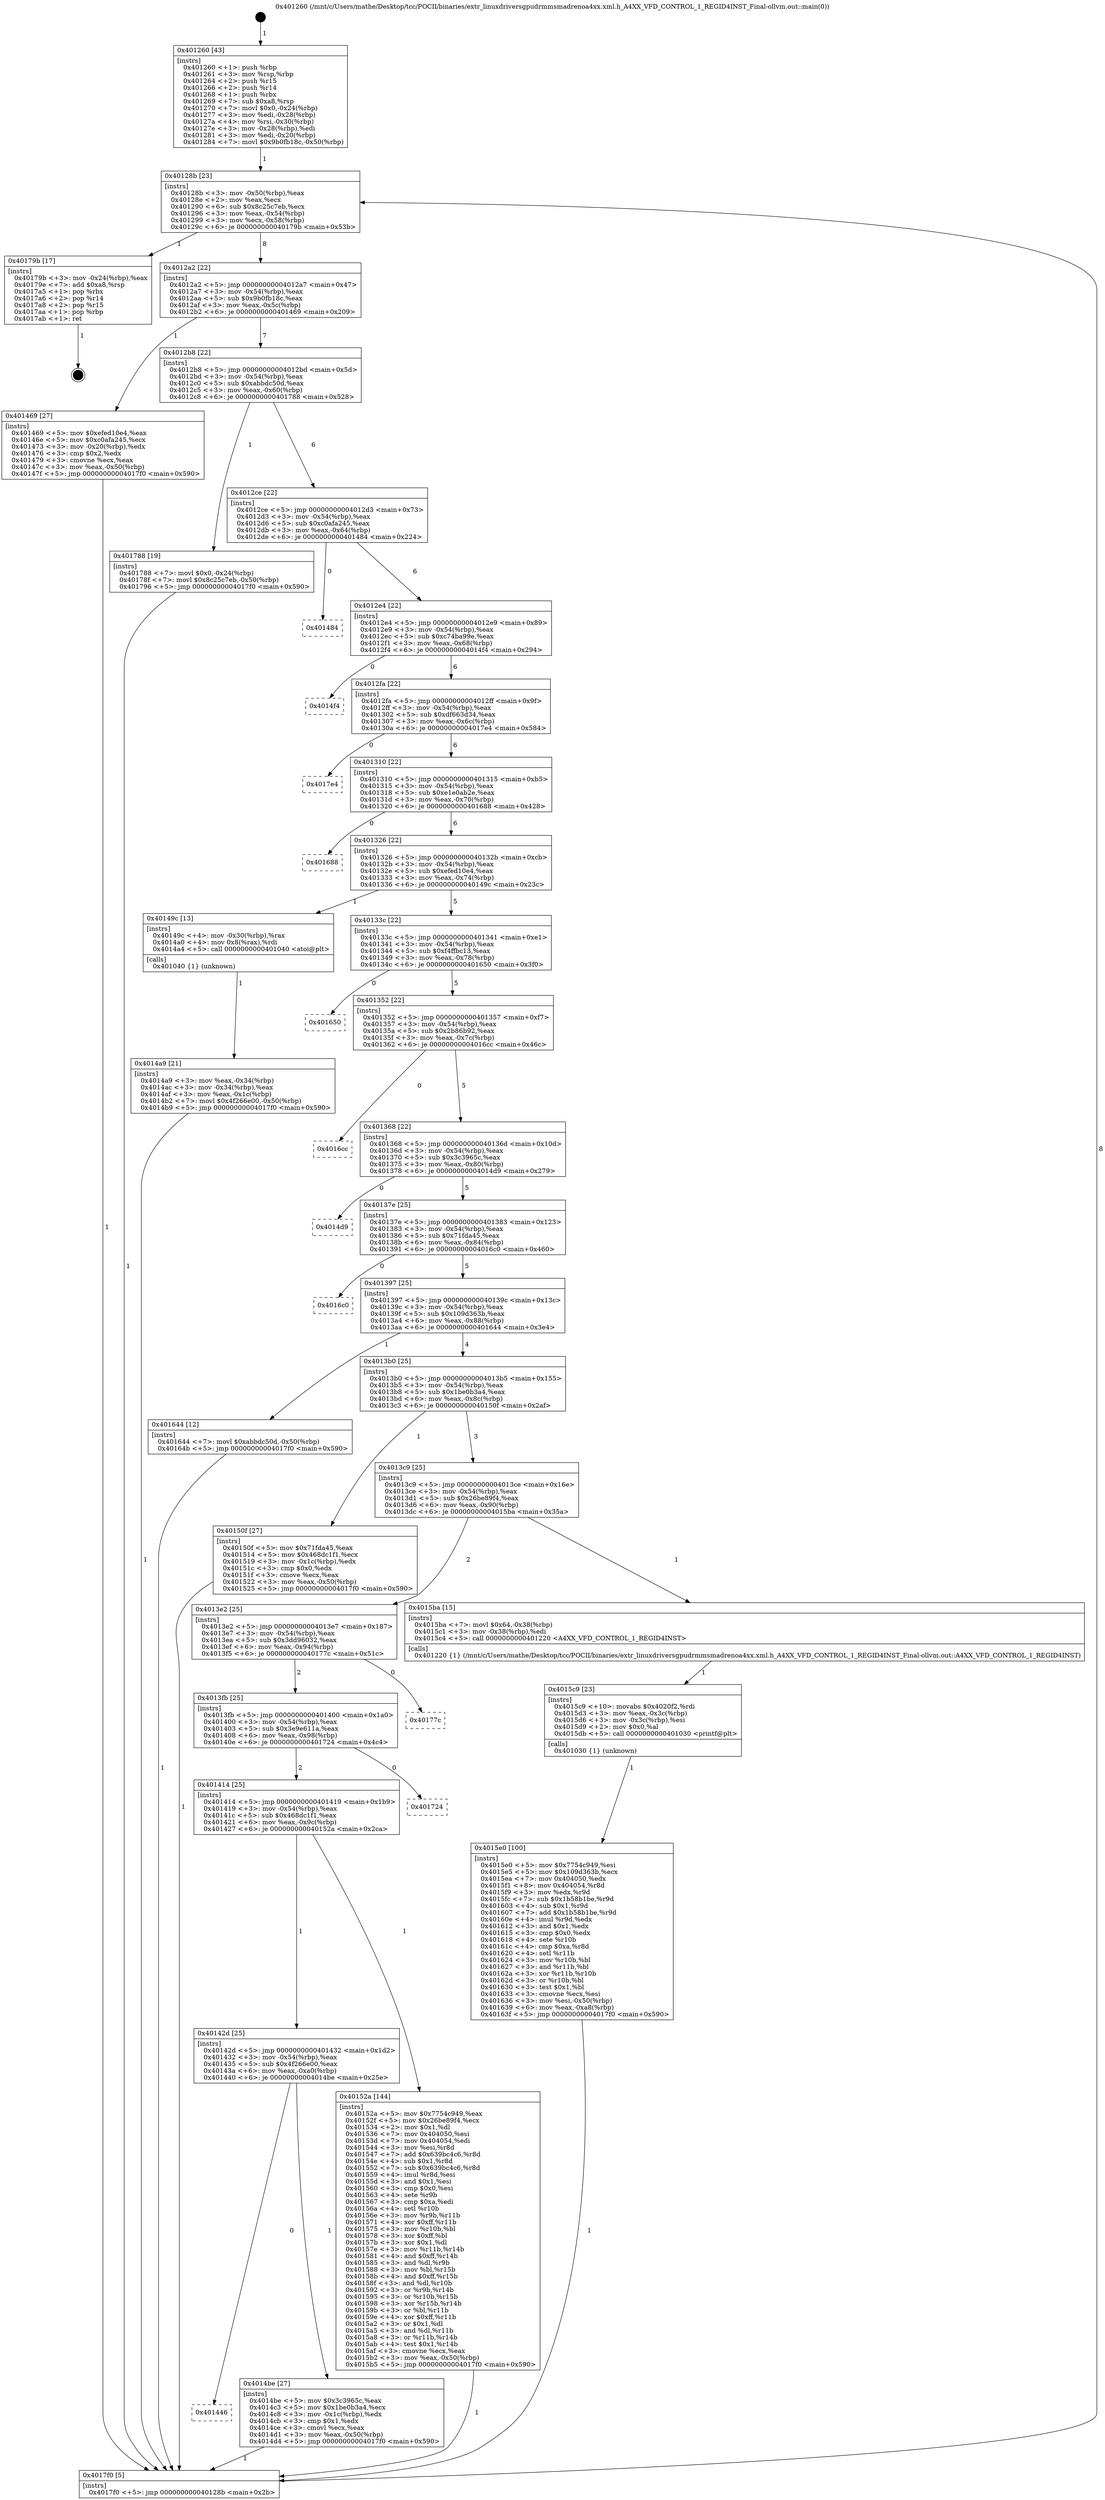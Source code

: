 digraph "0x401260" {
  label = "0x401260 (/mnt/c/Users/mathe/Desktop/tcc/POCII/binaries/extr_linuxdriversgpudrmmsmadrenoa4xx.xml.h_A4XX_VFD_CONTROL_1_REGID4INST_Final-ollvm.out::main(0))"
  labelloc = "t"
  node[shape=record]

  Entry [label="",width=0.3,height=0.3,shape=circle,fillcolor=black,style=filled]
  "0x40128b" [label="{
     0x40128b [23]\l
     | [instrs]\l
     &nbsp;&nbsp;0x40128b \<+3\>: mov -0x50(%rbp),%eax\l
     &nbsp;&nbsp;0x40128e \<+2\>: mov %eax,%ecx\l
     &nbsp;&nbsp;0x401290 \<+6\>: sub $0x8c25c7eb,%ecx\l
     &nbsp;&nbsp;0x401296 \<+3\>: mov %eax,-0x54(%rbp)\l
     &nbsp;&nbsp;0x401299 \<+3\>: mov %ecx,-0x58(%rbp)\l
     &nbsp;&nbsp;0x40129c \<+6\>: je 000000000040179b \<main+0x53b\>\l
  }"]
  "0x40179b" [label="{
     0x40179b [17]\l
     | [instrs]\l
     &nbsp;&nbsp;0x40179b \<+3\>: mov -0x24(%rbp),%eax\l
     &nbsp;&nbsp;0x40179e \<+7\>: add $0xa8,%rsp\l
     &nbsp;&nbsp;0x4017a5 \<+1\>: pop %rbx\l
     &nbsp;&nbsp;0x4017a6 \<+2\>: pop %r14\l
     &nbsp;&nbsp;0x4017a8 \<+2\>: pop %r15\l
     &nbsp;&nbsp;0x4017aa \<+1\>: pop %rbp\l
     &nbsp;&nbsp;0x4017ab \<+1\>: ret\l
  }"]
  "0x4012a2" [label="{
     0x4012a2 [22]\l
     | [instrs]\l
     &nbsp;&nbsp;0x4012a2 \<+5\>: jmp 00000000004012a7 \<main+0x47\>\l
     &nbsp;&nbsp;0x4012a7 \<+3\>: mov -0x54(%rbp),%eax\l
     &nbsp;&nbsp;0x4012aa \<+5\>: sub $0x9b0fb18c,%eax\l
     &nbsp;&nbsp;0x4012af \<+3\>: mov %eax,-0x5c(%rbp)\l
     &nbsp;&nbsp;0x4012b2 \<+6\>: je 0000000000401469 \<main+0x209\>\l
  }"]
  Exit [label="",width=0.3,height=0.3,shape=circle,fillcolor=black,style=filled,peripheries=2]
  "0x401469" [label="{
     0x401469 [27]\l
     | [instrs]\l
     &nbsp;&nbsp;0x401469 \<+5\>: mov $0xefed10e4,%eax\l
     &nbsp;&nbsp;0x40146e \<+5\>: mov $0xc0afa245,%ecx\l
     &nbsp;&nbsp;0x401473 \<+3\>: mov -0x20(%rbp),%edx\l
     &nbsp;&nbsp;0x401476 \<+3\>: cmp $0x2,%edx\l
     &nbsp;&nbsp;0x401479 \<+3\>: cmovne %ecx,%eax\l
     &nbsp;&nbsp;0x40147c \<+3\>: mov %eax,-0x50(%rbp)\l
     &nbsp;&nbsp;0x40147f \<+5\>: jmp 00000000004017f0 \<main+0x590\>\l
  }"]
  "0x4012b8" [label="{
     0x4012b8 [22]\l
     | [instrs]\l
     &nbsp;&nbsp;0x4012b8 \<+5\>: jmp 00000000004012bd \<main+0x5d\>\l
     &nbsp;&nbsp;0x4012bd \<+3\>: mov -0x54(%rbp),%eax\l
     &nbsp;&nbsp;0x4012c0 \<+5\>: sub $0xabbdc50d,%eax\l
     &nbsp;&nbsp;0x4012c5 \<+3\>: mov %eax,-0x60(%rbp)\l
     &nbsp;&nbsp;0x4012c8 \<+6\>: je 0000000000401788 \<main+0x528\>\l
  }"]
  "0x4017f0" [label="{
     0x4017f0 [5]\l
     | [instrs]\l
     &nbsp;&nbsp;0x4017f0 \<+5\>: jmp 000000000040128b \<main+0x2b\>\l
  }"]
  "0x401260" [label="{
     0x401260 [43]\l
     | [instrs]\l
     &nbsp;&nbsp;0x401260 \<+1\>: push %rbp\l
     &nbsp;&nbsp;0x401261 \<+3\>: mov %rsp,%rbp\l
     &nbsp;&nbsp;0x401264 \<+2\>: push %r15\l
     &nbsp;&nbsp;0x401266 \<+2\>: push %r14\l
     &nbsp;&nbsp;0x401268 \<+1\>: push %rbx\l
     &nbsp;&nbsp;0x401269 \<+7\>: sub $0xa8,%rsp\l
     &nbsp;&nbsp;0x401270 \<+7\>: movl $0x0,-0x24(%rbp)\l
     &nbsp;&nbsp;0x401277 \<+3\>: mov %edi,-0x28(%rbp)\l
     &nbsp;&nbsp;0x40127a \<+4\>: mov %rsi,-0x30(%rbp)\l
     &nbsp;&nbsp;0x40127e \<+3\>: mov -0x28(%rbp),%edi\l
     &nbsp;&nbsp;0x401281 \<+3\>: mov %edi,-0x20(%rbp)\l
     &nbsp;&nbsp;0x401284 \<+7\>: movl $0x9b0fb18c,-0x50(%rbp)\l
  }"]
  "0x4015e0" [label="{
     0x4015e0 [100]\l
     | [instrs]\l
     &nbsp;&nbsp;0x4015e0 \<+5\>: mov $0x7754c949,%esi\l
     &nbsp;&nbsp;0x4015e5 \<+5\>: mov $0x109d363b,%ecx\l
     &nbsp;&nbsp;0x4015ea \<+7\>: mov 0x404050,%edx\l
     &nbsp;&nbsp;0x4015f1 \<+8\>: mov 0x404054,%r8d\l
     &nbsp;&nbsp;0x4015f9 \<+3\>: mov %edx,%r9d\l
     &nbsp;&nbsp;0x4015fc \<+7\>: sub $0x1b58b1be,%r9d\l
     &nbsp;&nbsp;0x401603 \<+4\>: sub $0x1,%r9d\l
     &nbsp;&nbsp;0x401607 \<+7\>: add $0x1b58b1be,%r9d\l
     &nbsp;&nbsp;0x40160e \<+4\>: imul %r9d,%edx\l
     &nbsp;&nbsp;0x401612 \<+3\>: and $0x1,%edx\l
     &nbsp;&nbsp;0x401615 \<+3\>: cmp $0x0,%edx\l
     &nbsp;&nbsp;0x401618 \<+4\>: sete %r10b\l
     &nbsp;&nbsp;0x40161c \<+4\>: cmp $0xa,%r8d\l
     &nbsp;&nbsp;0x401620 \<+4\>: setl %r11b\l
     &nbsp;&nbsp;0x401624 \<+3\>: mov %r10b,%bl\l
     &nbsp;&nbsp;0x401627 \<+3\>: and %r11b,%bl\l
     &nbsp;&nbsp;0x40162a \<+3\>: xor %r11b,%r10b\l
     &nbsp;&nbsp;0x40162d \<+3\>: or %r10b,%bl\l
     &nbsp;&nbsp;0x401630 \<+3\>: test $0x1,%bl\l
     &nbsp;&nbsp;0x401633 \<+3\>: cmovne %ecx,%esi\l
     &nbsp;&nbsp;0x401636 \<+3\>: mov %esi,-0x50(%rbp)\l
     &nbsp;&nbsp;0x401639 \<+6\>: mov %eax,-0xa8(%rbp)\l
     &nbsp;&nbsp;0x40163f \<+5\>: jmp 00000000004017f0 \<main+0x590\>\l
  }"]
  "0x401788" [label="{
     0x401788 [19]\l
     | [instrs]\l
     &nbsp;&nbsp;0x401788 \<+7\>: movl $0x0,-0x24(%rbp)\l
     &nbsp;&nbsp;0x40178f \<+7\>: movl $0x8c25c7eb,-0x50(%rbp)\l
     &nbsp;&nbsp;0x401796 \<+5\>: jmp 00000000004017f0 \<main+0x590\>\l
  }"]
  "0x4012ce" [label="{
     0x4012ce [22]\l
     | [instrs]\l
     &nbsp;&nbsp;0x4012ce \<+5\>: jmp 00000000004012d3 \<main+0x73\>\l
     &nbsp;&nbsp;0x4012d3 \<+3\>: mov -0x54(%rbp),%eax\l
     &nbsp;&nbsp;0x4012d6 \<+5\>: sub $0xc0afa245,%eax\l
     &nbsp;&nbsp;0x4012db \<+3\>: mov %eax,-0x64(%rbp)\l
     &nbsp;&nbsp;0x4012de \<+6\>: je 0000000000401484 \<main+0x224\>\l
  }"]
  "0x4015c9" [label="{
     0x4015c9 [23]\l
     | [instrs]\l
     &nbsp;&nbsp;0x4015c9 \<+10\>: movabs $0x4020f2,%rdi\l
     &nbsp;&nbsp;0x4015d3 \<+3\>: mov %eax,-0x3c(%rbp)\l
     &nbsp;&nbsp;0x4015d6 \<+3\>: mov -0x3c(%rbp),%esi\l
     &nbsp;&nbsp;0x4015d9 \<+2\>: mov $0x0,%al\l
     &nbsp;&nbsp;0x4015db \<+5\>: call 0000000000401030 \<printf@plt\>\l
     | [calls]\l
     &nbsp;&nbsp;0x401030 \{1\} (unknown)\l
  }"]
  "0x401484" [label="{
     0x401484\l
  }", style=dashed]
  "0x4012e4" [label="{
     0x4012e4 [22]\l
     | [instrs]\l
     &nbsp;&nbsp;0x4012e4 \<+5\>: jmp 00000000004012e9 \<main+0x89\>\l
     &nbsp;&nbsp;0x4012e9 \<+3\>: mov -0x54(%rbp),%eax\l
     &nbsp;&nbsp;0x4012ec \<+5\>: sub $0xc74ba99e,%eax\l
     &nbsp;&nbsp;0x4012f1 \<+3\>: mov %eax,-0x68(%rbp)\l
     &nbsp;&nbsp;0x4012f4 \<+6\>: je 00000000004014f4 \<main+0x294\>\l
  }"]
  "0x401446" [label="{
     0x401446\l
  }", style=dashed]
  "0x4014f4" [label="{
     0x4014f4\l
  }", style=dashed]
  "0x4012fa" [label="{
     0x4012fa [22]\l
     | [instrs]\l
     &nbsp;&nbsp;0x4012fa \<+5\>: jmp 00000000004012ff \<main+0x9f\>\l
     &nbsp;&nbsp;0x4012ff \<+3\>: mov -0x54(%rbp),%eax\l
     &nbsp;&nbsp;0x401302 \<+5\>: sub $0xdf663d34,%eax\l
     &nbsp;&nbsp;0x401307 \<+3\>: mov %eax,-0x6c(%rbp)\l
     &nbsp;&nbsp;0x40130a \<+6\>: je 00000000004017e4 \<main+0x584\>\l
  }"]
  "0x4014be" [label="{
     0x4014be [27]\l
     | [instrs]\l
     &nbsp;&nbsp;0x4014be \<+5\>: mov $0x3c3965c,%eax\l
     &nbsp;&nbsp;0x4014c3 \<+5\>: mov $0x1be0b3a4,%ecx\l
     &nbsp;&nbsp;0x4014c8 \<+3\>: mov -0x1c(%rbp),%edx\l
     &nbsp;&nbsp;0x4014cb \<+3\>: cmp $0x1,%edx\l
     &nbsp;&nbsp;0x4014ce \<+3\>: cmovl %ecx,%eax\l
     &nbsp;&nbsp;0x4014d1 \<+3\>: mov %eax,-0x50(%rbp)\l
     &nbsp;&nbsp;0x4014d4 \<+5\>: jmp 00000000004017f0 \<main+0x590\>\l
  }"]
  "0x4017e4" [label="{
     0x4017e4\l
  }", style=dashed]
  "0x401310" [label="{
     0x401310 [22]\l
     | [instrs]\l
     &nbsp;&nbsp;0x401310 \<+5\>: jmp 0000000000401315 \<main+0xb5\>\l
     &nbsp;&nbsp;0x401315 \<+3\>: mov -0x54(%rbp),%eax\l
     &nbsp;&nbsp;0x401318 \<+5\>: sub $0xe1e0ab2e,%eax\l
     &nbsp;&nbsp;0x40131d \<+3\>: mov %eax,-0x70(%rbp)\l
     &nbsp;&nbsp;0x401320 \<+6\>: je 0000000000401688 \<main+0x428\>\l
  }"]
  "0x40142d" [label="{
     0x40142d [25]\l
     | [instrs]\l
     &nbsp;&nbsp;0x40142d \<+5\>: jmp 0000000000401432 \<main+0x1d2\>\l
     &nbsp;&nbsp;0x401432 \<+3\>: mov -0x54(%rbp),%eax\l
     &nbsp;&nbsp;0x401435 \<+5\>: sub $0x4f266e00,%eax\l
     &nbsp;&nbsp;0x40143a \<+6\>: mov %eax,-0xa0(%rbp)\l
     &nbsp;&nbsp;0x401440 \<+6\>: je 00000000004014be \<main+0x25e\>\l
  }"]
  "0x401688" [label="{
     0x401688\l
  }", style=dashed]
  "0x401326" [label="{
     0x401326 [22]\l
     | [instrs]\l
     &nbsp;&nbsp;0x401326 \<+5\>: jmp 000000000040132b \<main+0xcb\>\l
     &nbsp;&nbsp;0x40132b \<+3\>: mov -0x54(%rbp),%eax\l
     &nbsp;&nbsp;0x40132e \<+5\>: sub $0xefed10e4,%eax\l
     &nbsp;&nbsp;0x401333 \<+3\>: mov %eax,-0x74(%rbp)\l
     &nbsp;&nbsp;0x401336 \<+6\>: je 000000000040149c \<main+0x23c\>\l
  }"]
  "0x40152a" [label="{
     0x40152a [144]\l
     | [instrs]\l
     &nbsp;&nbsp;0x40152a \<+5\>: mov $0x7754c949,%eax\l
     &nbsp;&nbsp;0x40152f \<+5\>: mov $0x26be89f4,%ecx\l
     &nbsp;&nbsp;0x401534 \<+2\>: mov $0x1,%dl\l
     &nbsp;&nbsp;0x401536 \<+7\>: mov 0x404050,%esi\l
     &nbsp;&nbsp;0x40153d \<+7\>: mov 0x404054,%edi\l
     &nbsp;&nbsp;0x401544 \<+3\>: mov %esi,%r8d\l
     &nbsp;&nbsp;0x401547 \<+7\>: add $0x639bc4c6,%r8d\l
     &nbsp;&nbsp;0x40154e \<+4\>: sub $0x1,%r8d\l
     &nbsp;&nbsp;0x401552 \<+7\>: sub $0x639bc4c6,%r8d\l
     &nbsp;&nbsp;0x401559 \<+4\>: imul %r8d,%esi\l
     &nbsp;&nbsp;0x40155d \<+3\>: and $0x1,%esi\l
     &nbsp;&nbsp;0x401560 \<+3\>: cmp $0x0,%esi\l
     &nbsp;&nbsp;0x401563 \<+4\>: sete %r9b\l
     &nbsp;&nbsp;0x401567 \<+3\>: cmp $0xa,%edi\l
     &nbsp;&nbsp;0x40156a \<+4\>: setl %r10b\l
     &nbsp;&nbsp;0x40156e \<+3\>: mov %r9b,%r11b\l
     &nbsp;&nbsp;0x401571 \<+4\>: xor $0xff,%r11b\l
     &nbsp;&nbsp;0x401575 \<+3\>: mov %r10b,%bl\l
     &nbsp;&nbsp;0x401578 \<+3\>: xor $0xff,%bl\l
     &nbsp;&nbsp;0x40157b \<+3\>: xor $0x1,%dl\l
     &nbsp;&nbsp;0x40157e \<+3\>: mov %r11b,%r14b\l
     &nbsp;&nbsp;0x401581 \<+4\>: and $0xff,%r14b\l
     &nbsp;&nbsp;0x401585 \<+3\>: and %dl,%r9b\l
     &nbsp;&nbsp;0x401588 \<+3\>: mov %bl,%r15b\l
     &nbsp;&nbsp;0x40158b \<+4\>: and $0xff,%r15b\l
     &nbsp;&nbsp;0x40158f \<+3\>: and %dl,%r10b\l
     &nbsp;&nbsp;0x401592 \<+3\>: or %r9b,%r14b\l
     &nbsp;&nbsp;0x401595 \<+3\>: or %r10b,%r15b\l
     &nbsp;&nbsp;0x401598 \<+3\>: xor %r15b,%r14b\l
     &nbsp;&nbsp;0x40159b \<+3\>: or %bl,%r11b\l
     &nbsp;&nbsp;0x40159e \<+4\>: xor $0xff,%r11b\l
     &nbsp;&nbsp;0x4015a2 \<+3\>: or $0x1,%dl\l
     &nbsp;&nbsp;0x4015a5 \<+3\>: and %dl,%r11b\l
     &nbsp;&nbsp;0x4015a8 \<+3\>: or %r11b,%r14b\l
     &nbsp;&nbsp;0x4015ab \<+4\>: test $0x1,%r14b\l
     &nbsp;&nbsp;0x4015af \<+3\>: cmovne %ecx,%eax\l
     &nbsp;&nbsp;0x4015b2 \<+3\>: mov %eax,-0x50(%rbp)\l
     &nbsp;&nbsp;0x4015b5 \<+5\>: jmp 00000000004017f0 \<main+0x590\>\l
  }"]
  "0x40149c" [label="{
     0x40149c [13]\l
     | [instrs]\l
     &nbsp;&nbsp;0x40149c \<+4\>: mov -0x30(%rbp),%rax\l
     &nbsp;&nbsp;0x4014a0 \<+4\>: mov 0x8(%rax),%rdi\l
     &nbsp;&nbsp;0x4014a4 \<+5\>: call 0000000000401040 \<atoi@plt\>\l
     | [calls]\l
     &nbsp;&nbsp;0x401040 \{1\} (unknown)\l
  }"]
  "0x40133c" [label="{
     0x40133c [22]\l
     | [instrs]\l
     &nbsp;&nbsp;0x40133c \<+5\>: jmp 0000000000401341 \<main+0xe1\>\l
     &nbsp;&nbsp;0x401341 \<+3\>: mov -0x54(%rbp),%eax\l
     &nbsp;&nbsp;0x401344 \<+5\>: sub $0xf4ffbc13,%eax\l
     &nbsp;&nbsp;0x401349 \<+3\>: mov %eax,-0x78(%rbp)\l
     &nbsp;&nbsp;0x40134c \<+6\>: je 0000000000401650 \<main+0x3f0\>\l
  }"]
  "0x4014a9" [label="{
     0x4014a9 [21]\l
     | [instrs]\l
     &nbsp;&nbsp;0x4014a9 \<+3\>: mov %eax,-0x34(%rbp)\l
     &nbsp;&nbsp;0x4014ac \<+3\>: mov -0x34(%rbp),%eax\l
     &nbsp;&nbsp;0x4014af \<+3\>: mov %eax,-0x1c(%rbp)\l
     &nbsp;&nbsp;0x4014b2 \<+7\>: movl $0x4f266e00,-0x50(%rbp)\l
     &nbsp;&nbsp;0x4014b9 \<+5\>: jmp 00000000004017f0 \<main+0x590\>\l
  }"]
  "0x401414" [label="{
     0x401414 [25]\l
     | [instrs]\l
     &nbsp;&nbsp;0x401414 \<+5\>: jmp 0000000000401419 \<main+0x1b9\>\l
     &nbsp;&nbsp;0x401419 \<+3\>: mov -0x54(%rbp),%eax\l
     &nbsp;&nbsp;0x40141c \<+5\>: sub $0x468dc1f1,%eax\l
     &nbsp;&nbsp;0x401421 \<+6\>: mov %eax,-0x9c(%rbp)\l
     &nbsp;&nbsp;0x401427 \<+6\>: je 000000000040152a \<main+0x2ca\>\l
  }"]
  "0x401650" [label="{
     0x401650\l
  }", style=dashed]
  "0x401352" [label="{
     0x401352 [22]\l
     | [instrs]\l
     &nbsp;&nbsp;0x401352 \<+5\>: jmp 0000000000401357 \<main+0xf7\>\l
     &nbsp;&nbsp;0x401357 \<+3\>: mov -0x54(%rbp),%eax\l
     &nbsp;&nbsp;0x40135a \<+5\>: sub $0x2b86b92,%eax\l
     &nbsp;&nbsp;0x40135f \<+3\>: mov %eax,-0x7c(%rbp)\l
     &nbsp;&nbsp;0x401362 \<+6\>: je 00000000004016cc \<main+0x46c\>\l
  }"]
  "0x401724" [label="{
     0x401724\l
  }", style=dashed]
  "0x4016cc" [label="{
     0x4016cc\l
  }", style=dashed]
  "0x401368" [label="{
     0x401368 [22]\l
     | [instrs]\l
     &nbsp;&nbsp;0x401368 \<+5\>: jmp 000000000040136d \<main+0x10d\>\l
     &nbsp;&nbsp;0x40136d \<+3\>: mov -0x54(%rbp),%eax\l
     &nbsp;&nbsp;0x401370 \<+5\>: sub $0x3c3965c,%eax\l
     &nbsp;&nbsp;0x401375 \<+3\>: mov %eax,-0x80(%rbp)\l
     &nbsp;&nbsp;0x401378 \<+6\>: je 00000000004014d9 \<main+0x279\>\l
  }"]
  "0x4013fb" [label="{
     0x4013fb [25]\l
     | [instrs]\l
     &nbsp;&nbsp;0x4013fb \<+5\>: jmp 0000000000401400 \<main+0x1a0\>\l
     &nbsp;&nbsp;0x401400 \<+3\>: mov -0x54(%rbp),%eax\l
     &nbsp;&nbsp;0x401403 \<+5\>: sub $0x3e9e611a,%eax\l
     &nbsp;&nbsp;0x401408 \<+6\>: mov %eax,-0x98(%rbp)\l
     &nbsp;&nbsp;0x40140e \<+6\>: je 0000000000401724 \<main+0x4c4\>\l
  }"]
  "0x4014d9" [label="{
     0x4014d9\l
  }", style=dashed]
  "0x40137e" [label="{
     0x40137e [25]\l
     | [instrs]\l
     &nbsp;&nbsp;0x40137e \<+5\>: jmp 0000000000401383 \<main+0x123\>\l
     &nbsp;&nbsp;0x401383 \<+3\>: mov -0x54(%rbp),%eax\l
     &nbsp;&nbsp;0x401386 \<+5\>: sub $0x71fda45,%eax\l
     &nbsp;&nbsp;0x40138b \<+6\>: mov %eax,-0x84(%rbp)\l
     &nbsp;&nbsp;0x401391 \<+6\>: je 00000000004016c0 \<main+0x460\>\l
  }"]
  "0x40177c" [label="{
     0x40177c\l
  }", style=dashed]
  "0x4016c0" [label="{
     0x4016c0\l
  }", style=dashed]
  "0x401397" [label="{
     0x401397 [25]\l
     | [instrs]\l
     &nbsp;&nbsp;0x401397 \<+5\>: jmp 000000000040139c \<main+0x13c\>\l
     &nbsp;&nbsp;0x40139c \<+3\>: mov -0x54(%rbp),%eax\l
     &nbsp;&nbsp;0x40139f \<+5\>: sub $0x109d363b,%eax\l
     &nbsp;&nbsp;0x4013a4 \<+6\>: mov %eax,-0x88(%rbp)\l
     &nbsp;&nbsp;0x4013aa \<+6\>: je 0000000000401644 \<main+0x3e4\>\l
  }"]
  "0x4013e2" [label="{
     0x4013e2 [25]\l
     | [instrs]\l
     &nbsp;&nbsp;0x4013e2 \<+5\>: jmp 00000000004013e7 \<main+0x187\>\l
     &nbsp;&nbsp;0x4013e7 \<+3\>: mov -0x54(%rbp),%eax\l
     &nbsp;&nbsp;0x4013ea \<+5\>: sub $0x3dd96032,%eax\l
     &nbsp;&nbsp;0x4013ef \<+6\>: mov %eax,-0x94(%rbp)\l
     &nbsp;&nbsp;0x4013f5 \<+6\>: je 000000000040177c \<main+0x51c\>\l
  }"]
  "0x401644" [label="{
     0x401644 [12]\l
     | [instrs]\l
     &nbsp;&nbsp;0x401644 \<+7\>: movl $0xabbdc50d,-0x50(%rbp)\l
     &nbsp;&nbsp;0x40164b \<+5\>: jmp 00000000004017f0 \<main+0x590\>\l
  }"]
  "0x4013b0" [label="{
     0x4013b0 [25]\l
     | [instrs]\l
     &nbsp;&nbsp;0x4013b0 \<+5\>: jmp 00000000004013b5 \<main+0x155\>\l
     &nbsp;&nbsp;0x4013b5 \<+3\>: mov -0x54(%rbp),%eax\l
     &nbsp;&nbsp;0x4013b8 \<+5\>: sub $0x1be0b3a4,%eax\l
     &nbsp;&nbsp;0x4013bd \<+6\>: mov %eax,-0x8c(%rbp)\l
     &nbsp;&nbsp;0x4013c3 \<+6\>: je 000000000040150f \<main+0x2af\>\l
  }"]
  "0x4015ba" [label="{
     0x4015ba [15]\l
     | [instrs]\l
     &nbsp;&nbsp;0x4015ba \<+7\>: movl $0x64,-0x38(%rbp)\l
     &nbsp;&nbsp;0x4015c1 \<+3\>: mov -0x38(%rbp),%edi\l
     &nbsp;&nbsp;0x4015c4 \<+5\>: call 0000000000401220 \<A4XX_VFD_CONTROL_1_REGID4INST\>\l
     | [calls]\l
     &nbsp;&nbsp;0x401220 \{1\} (/mnt/c/Users/mathe/Desktop/tcc/POCII/binaries/extr_linuxdriversgpudrmmsmadrenoa4xx.xml.h_A4XX_VFD_CONTROL_1_REGID4INST_Final-ollvm.out::A4XX_VFD_CONTROL_1_REGID4INST)\l
  }"]
  "0x40150f" [label="{
     0x40150f [27]\l
     | [instrs]\l
     &nbsp;&nbsp;0x40150f \<+5\>: mov $0x71fda45,%eax\l
     &nbsp;&nbsp;0x401514 \<+5\>: mov $0x468dc1f1,%ecx\l
     &nbsp;&nbsp;0x401519 \<+3\>: mov -0x1c(%rbp),%edx\l
     &nbsp;&nbsp;0x40151c \<+3\>: cmp $0x0,%edx\l
     &nbsp;&nbsp;0x40151f \<+3\>: cmove %ecx,%eax\l
     &nbsp;&nbsp;0x401522 \<+3\>: mov %eax,-0x50(%rbp)\l
     &nbsp;&nbsp;0x401525 \<+5\>: jmp 00000000004017f0 \<main+0x590\>\l
  }"]
  "0x4013c9" [label="{
     0x4013c9 [25]\l
     | [instrs]\l
     &nbsp;&nbsp;0x4013c9 \<+5\>: jmp 00000000004013ce \<main+0x16e\>\l
     &nbsp;&nbsp;0x4013ce \<+3\>: mov -0x54(%rbp),%eax\l
     &nbsp;&nbsp;0x4013d1 \<+5\>: sub $0x26be89f4,%eax\l
     &nbsp;&nbsp;0x4013d6 \<+6\>: mov %eax,-0x90(%rbp)\l
     &nbsp;&nbsp;0x4013dc \<+6\>: je 00000000004015ba \<main+0x35a\>\l
  }"]
  Entry -> "0x401260" [label=" 1"]
  "0x40128b" -> "0x40179b" [label=" 1"]
  "0x40128b" -> "0x4012a2" [label=" 8"]
  "0x40179b" -> Exit [label=" 1"]
  "0x4012a2" -> "0x401469" [label=" 1"]
  "0x4012a2" -> "0x4012b8" [label=" 7"]
  "0x401469" -> "0x4017f0" [label=" 1"]
  "0x401260" -> "0x40128b" [label=" 1"]
  "0x4017f0" -> "0x40128b" [label=" 8"]
  "0x401788" -> "0x4017f0" [label=" 1"]
  "0x4012b8" -> "0x401788" [label=" 1"]
  "0x4012b8" -> "0x4012ce" [label=" 6"]
  "0x401644" -> "0x4017f0" [label=" 1"]
  "0x4012ce" -> "0x401484" [label=" 0"]
  "0x4012ce" -> "0x4012e4" [label=" 6"]
  "0x4015e0" -> "0x4017f0" [label=" 1"]
  "0x4012e4" -> "0x4014f4" [label=" 0"]
  "0x4012e4" -> "0x4012fa" [label=" 6"]
  "0x4015c9" -> "0x4015e0" [label=" 1"]
  "0x4012fa" -> "0x4017e4" [label=" 0"]
  "0x4012fa" -> "0x401310" [label=" 6"]
  "0x4015ba" -> "0x4015c9" [label=" 1"]
  "0x401310" -> "0x401688" [label=" 0"]
  "0x401310" -> "0x401326" [label=" 6"]
  "0x40150f" -> "0x4017f0" [label=" 1"]
  "0x401326" -> "0x40149c" [label=" 1"]
  "0x401326" -> "0x40133c" [label=" 5"]
  "0x40149c" -> "0x4014a9" [label=" 1"]
  "0x4014a9" -> "0x4017f0" [label=" 1"]
  "0x4014be" -> "0x4017f0" [label=" 1"]
  "0x40133c" -> "0x401650" [label=" 0"]
  "0x40133c" -> "0x401352" [label=" 5"]
  "0x40142d" -> "0x4014be" [label=" 1"]
  "0x401352" -> "0x4016cc" [label=" 0"]
  "0x401352" -> "0x401368" [label=" 5"]
  "0x40152a" -> "0x4017f0" [label=" 1"]
  "0x401368" -> "0x4014d9" [label=" 0"]
  "0x401368" -> "0x40137e" [label=" 5"]
  "0x401414" -> "0x40152a" [label=" 1"]
  "0x40137e" -> "0x4016c0" [label=" 0"]
  "0x40137e" -> "0x401397" [label=" 5"]
  "0x40142d" -> "0x401446" [label=" 0"]
  "0x401397" -> "0x401644" [label=" 1"]
  "0x401397" -> "0x4013b0" [label=" 4"]
  "0x4013fb" -> "0x401724" [label=" 0"]
  "0x4013b0" -> "0x40150f" [label=" 1"]
  "0x4013b0" -> "0x4013c9" [label=" 3"]
  "0x401414" -> "0x40142d" [label=" 1"]
  "0x4013c9" -> "0x4015ba" [label=" 1"]
  "0x4013c9" -> "0x4013e2" [label=" 2"]
  "0x4013fb" -> "0x401414" [label=" 2"]
  "0x4013e2" -> "0x40177c" [label=" 0"]
  "0x4013e2" -> "0x4013fb" [label=" 2"]
}
